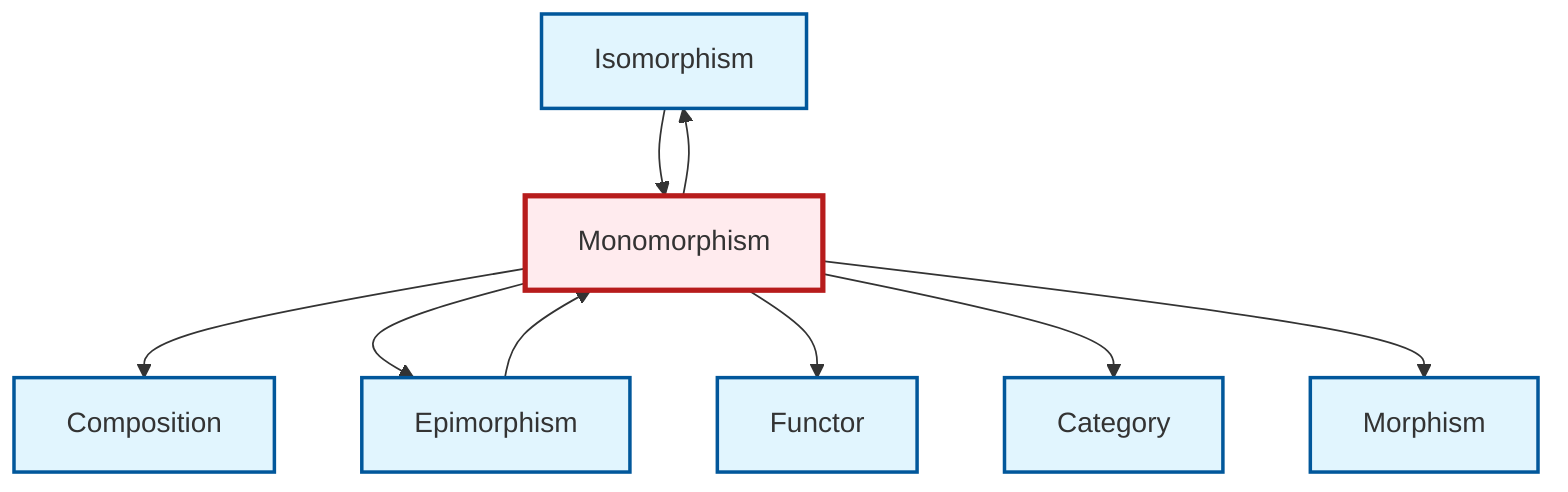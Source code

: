 graph TD
    classDef definition fill:#e1f5fe,stroke:#01579b,stroke-width:2px
    classDef theorem fill:#f3e5f5,stroke:#4a148c,stroke-width:2px
    classDef axiom fill:#fff3e0,stroke:#e65100,stroke-width:2px
    classDef example fill:#e8f5e9,stroke:#1b5e20,stroke-width:2px
    classDef current fill:#ffebee,stroke:#b71c1c,stroke-width:3px
    def-category["Category"]:::definition
    def-composition["Composition"]:::definition
    def-isomorphism["Isomorphism"]:::definition
    def-functor["Functor"]:::definition
    def-monomorphism["Monomorphism"]:::definition
    def-epimorphism["Epimorphism"]:::definition
    def-morphism["Morphism"]:::definition
    def-monomorphism --> def-composition
    def-isomorphism --> def-monomorphism
    def-monomorphism --> def-isomorphism
    def-epimorphism --> def-monomorphism
    def-monomorphism --> def-epimorphism
    def-monomorphism --> def-functor
    def-monomorphism --> def-category
    def-monomorphism --> def-morphism
    class def-monomorphism current